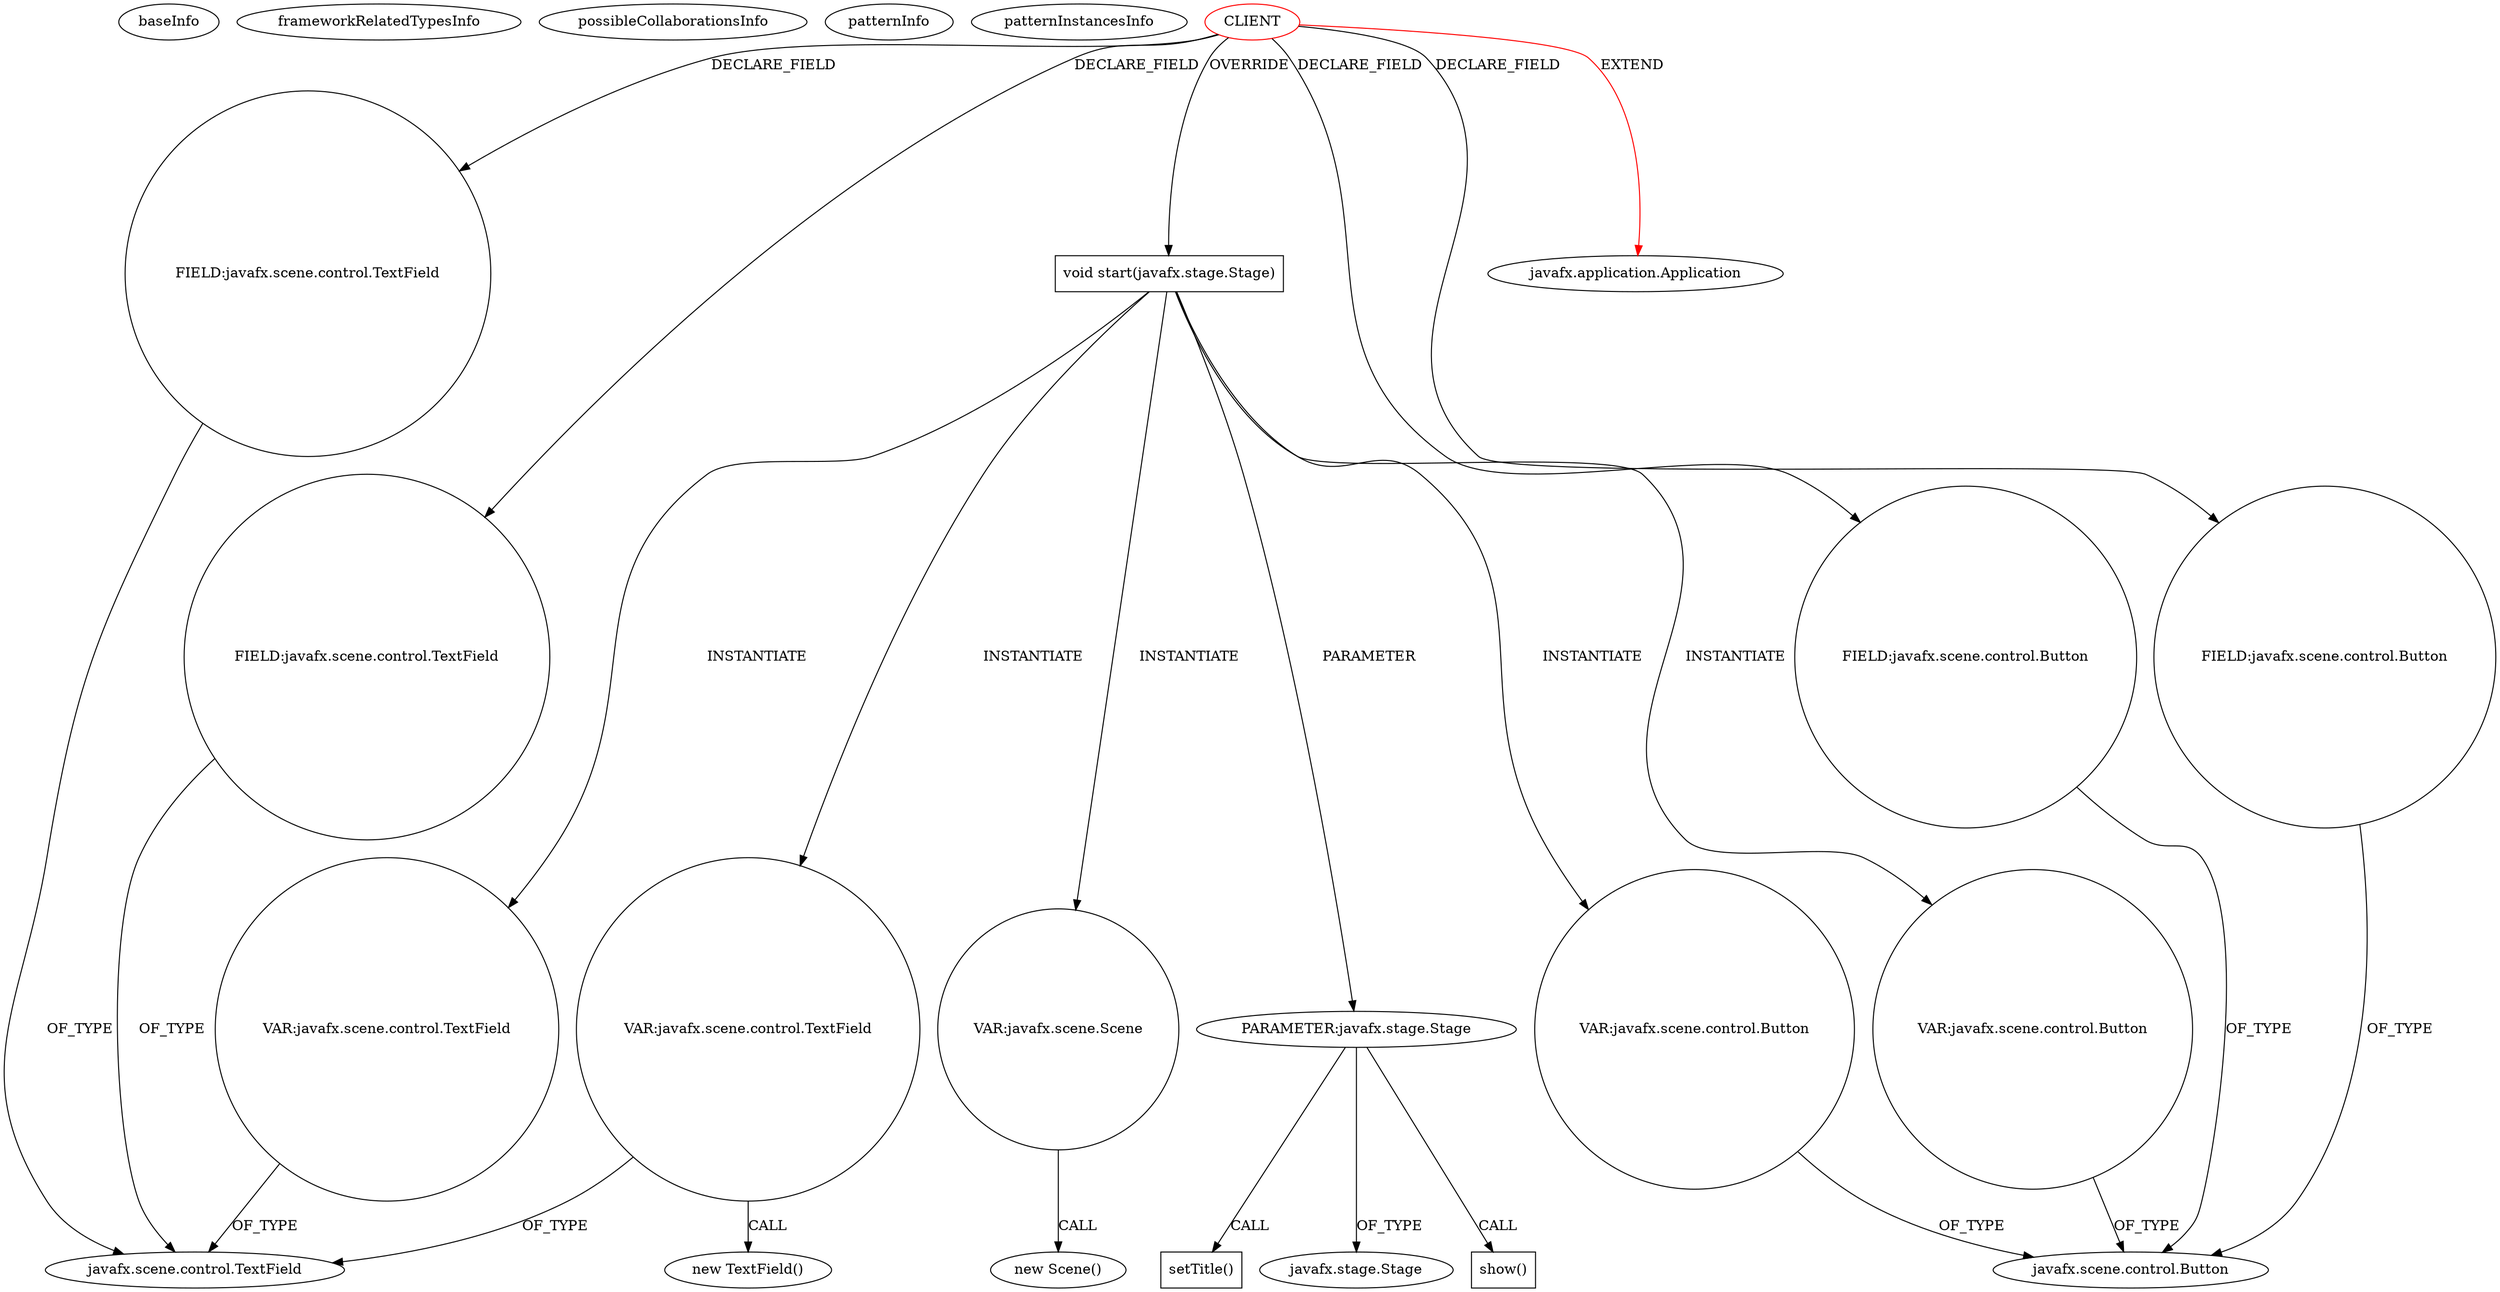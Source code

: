 digraph {
baseInfo[graphId=781,category="pattern",isAnonymous=false,possibleRelation=false]
frameworkRelatedTypesInfo[0="javafx.application.Application"]
possibleCollaborationsInfo[]
patternInfo[frequency=2.0,patternRootClient=0]
patternInstancesInfo[0="Totenfluch-TPrivateChat-Client~/Totenfluch-TPrivateChat-Client/TPrivateChat-Client-master/TPvtChat-C/src/me/Totenfluch/pack/Main.java~Main~1483",1="nielsmaneschijn-8bit~/nielsmaneschijn-8bit/8bit-master/src/net/maneschijn/bleep/core/MathFX.java~MathFX~3756"]
21[label="new TextField()",vertexType="CONSTRUCTOR_CALL",isFrameworkType=false]
22[label="VAR:javafx.scene.control.TextField",vertexType="VARIABLE_EXPRESION",isFrameworkType=false,shape=circle]
18[label="void start(javafx.stage.Stage)",vertexType="OVERRIDING_METHOD_DECLARATION",isFrameworkType=false,shape=box]
0[label="CLIENT",vertexType="ROOT_CLIENT_CLASS_DECLARATION",isFrameworkType=false,color=red]
2[label="FIELD:javafx.scene.control.Button",vertexType="FIELD_DECLARATION",isFrameworkType=false,shape=circle]
6[label="FIELD:javafx.scene.control.Button",vertexType="FIELD_DECLARATION",isFrameworkType=false,shape=circle]
19[label="PARAMETER:javafx.stage.Stage",vertexType="PARAMETER_DECLARATION",isFrameworkType=false]
14[label="FIELD:javafx.scene.control.TextField",vertexType="FIELD_DECLARATION",isFrameworkType=false,shape=circle]
16[label="FIELD:javafx.scene.control.TextField",vertexType="FIELD_DECLARATION",isFrameworkType=false,shape=circle]
20[label="javafx.stage.Stage",vertexType="FRAMEWORK_CLASS_TYPE",isFrameworkType=false]
1[label="javafx.application.Application",vertexType="FRAMEWORK_CLASS_TYPE",isFrameworkType=false]
15[label="javafx.scene.control.TextField",vertexType="FRAMEWORK_CLASS_TYPE",isFrameworkType=false]
83[label="show()",vertexType="INSIDE_CALL",isFrameworkType=false,shape=box]
3[label="javafx.scene.control.Button",vertexType="FRAMEWORK_CLASS_TYPE",isFrameworkType=false]
79[label="setTitle()",vertexType="INSIDE_CALL",isFrameworkType=false,shape=box]
25[label="VAR:javafx.scene.control.TextField",vertexType="VARIABLE_EXPRESION",isFrameworkType=false,shape=circle]
76[label="VAR:javafx.scene.Scene",vertexType="VARIABLE_EXPRESION",isFrameworkType=false,shape=circle]
75[label="new Scene()",vertexType="CONSTRUCTOR_CALL",isFrameworkType=false]
28[label="VAR:javafx.scene.control.Button",vertexType="VARIABLE_EXPRESION",isFrameworkType=false,shape=circle]
37[label="VAR:javafx.scene.control.Button",vertexType="VARIABLE_EXPRESION",isFrameworkType=false,shape=circle]
22->21[label="CALL"]
18->76[label="INSTANTIATE"]
19->83[label="CALL"]
18->22[label="INSTANTIATE"]
37->3[label="OF_TYPE"]
2->3[label="OF_TYPE"]
0->18[label="OVERRIDE"]
16->15[label="OF_TYPE"]
6->3[label="OF_TYPE"]
25->15[label="OF_TYPE"]
0->14[label="DECLARE_FIELD"]
19->79[label="CALL"]
18->28[label="INSTANTIATE"]
76->75[label="CALL"]
0->2[label="DECLARE_FIELD"]
0->6[label="DECLARE_FIELD"]
28->3[label="OF_TYPE"]
22->15[label="OF_TYPE"]
18->25[label="INSTANTIATE"]
18->37[label="INSTANTIATE"]
18->19[label="PARAMETER"]
14->15[label="OF_TYPE"]
0->1[label="EXTEND",color=red]
0->16[label="DECLARE_FIELD"]
19->20[label="OF_TYPE"]
}
